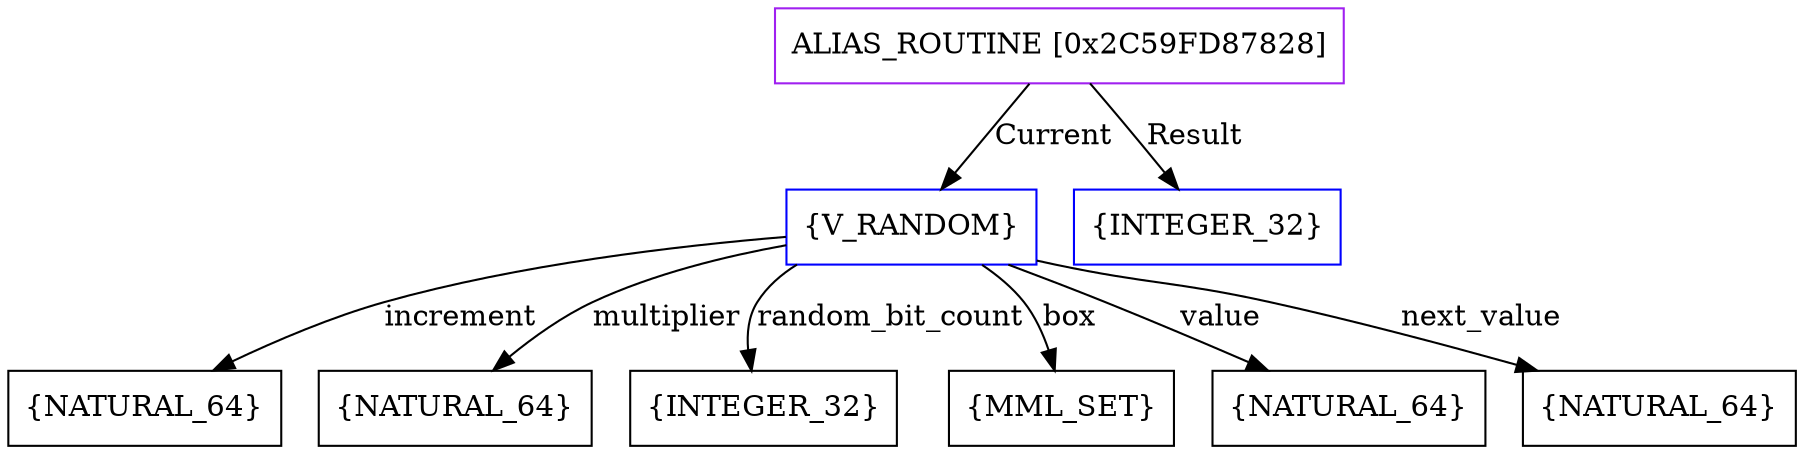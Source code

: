 digraph g {
	node [shape=box]
	b1[color=purple label=<ALIAS_ROUTINE [0x2C59FD87828]>]
	b2[color=blue label=<{V_RANDOM}>]
	b3[label=<{NATURAL_64}>]
	b4[label=<{NATURAL_64}>]
	b5[label=<{INTEGER_32}>]
	b6[label=<{MML_SET}>]
	b7[label=<{NATURAL_64}>]
	b8[label=<{NATURAL_64}>]
	b9[color=blue label=<{INTEGER_32}>]
	b1->b2[label=<Current>]
	b2->b3[label=<increment>]
	b2->b4[label=<multiplier>]
	b2->b5[label=<random_bit_count>]
	b2->b6[label=<box>]
	b2->b7[label=<value>]
	b2->b8[label=<next_value>]
	b1->b9[label=<Result>]
}
